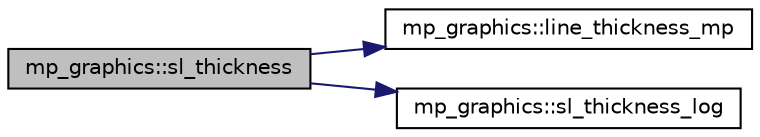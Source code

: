 digraph "mp_graphics::sl_thickness"
{
  edge [fontname="Helvetica",fontsize="10",labelfontname="Helvetica",labelfontsize="10"];
  node [fontname="Helvetica",fontsize="10",shape=record];
  rankdir="LR";
  Node7119 [label="mp_graphics::sl_thickness",height=0.2,width=0.4,color="black", fillcolor="grey75", style="filled", fontcolor="black"];
  Node7119 -> Node7120 [color="midnightblue",fontsize="10",style="solid",fontname="Helvetica"];
  Node7120 [label="mp_graphics::line_thickness_mp",height=0.2,width=0.4,color="black", fillcolor="white", style="filled",URL="$da/d2c/classmp__graphics.html#ada686670b0e5c358f58c30b554822010"];
  Node7119 -> Node7121 [color="midnightblue",fontsize="10",style="solid",fontname="Helvetica"];
  Node7121 [label="mp_graphics::sl_thickness_log",height=0.2,width=0.4,color="black", fillcolor="white", style="filled",URL="$da/d2c/classmp__graphics.html#a3356cadbf9e1ae81ae353c4014d5590a"];
}
